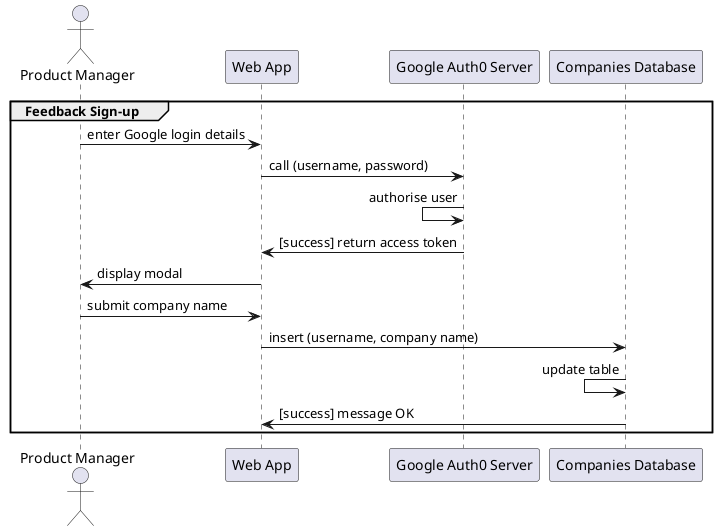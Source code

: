 @startuml sign-up

Actor "Product Manager"

group Feedback Sign-up
"Product Manager" -> "Web App": enter Google login details
"Web App" -> "Google Auth0 Server": call (username, password)
"Google Auth0 Server" <- "Google Auth0 Server": authorise user
"Web App" <- "Google Auth0 Server": [success] return access token
"Product Manager" <- "Web App": display modal
"Product Manager" -> "Web App": submit company name
"Web App" -> "Companies Database": insert (username, company name)
"Companies Database" <- "Companies Database": update table
"Web App" <- "Companies Database": [success] message OK
end

@enduml